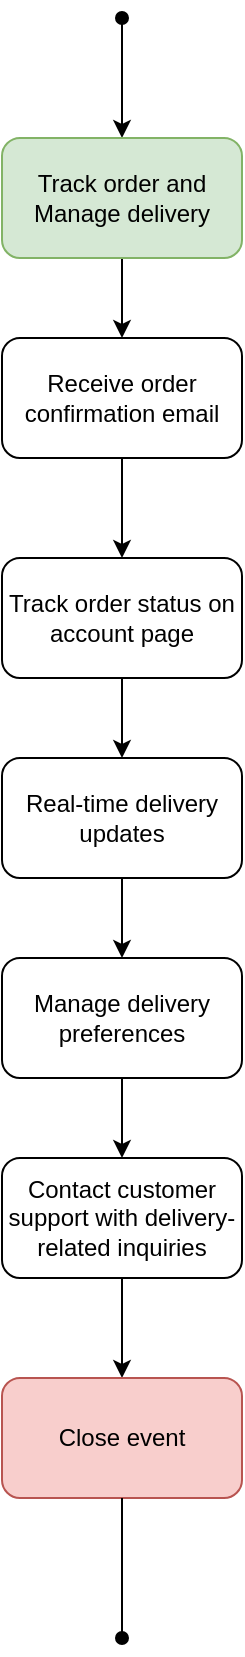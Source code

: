 <mxfile version="21.6.8" type="device">
  <diagram name="Page-1" id="HYu_96wKDqvbj8-MBEIV">
    <mxGraphModel dx="384" dy="1802" grid="1" gridSize="10" guides="1" tooltips="1" connect="1" arrows="1" fold="1" page="1" pageScale="1" pageWidth="850" pageHeight="1100" math="0" shadow="0">
      <root>
        <mxCell id="0" />
        <mxCell id="1" parent="0" />
        <mxCell id="ZlIEvPK00T60tGaDhaVG-1" value="" style="endArrow=classic;html=1;rounded=0;startArrow=oval;startFill=1;entryX=0.5;entryY=0;entryDx=0;entryDy=0;" edge="1" parent="1" target="ZlIEvPK00T60tGaDhaVG-3">
          <mxGeometry width="50" height="50" relative="1" as="geometry">
            <mxPoint x="550" y="-1000" as="sourcePoint" />
            <mxPoint x="550" y="-940" as="targetPoint" />
          </mxGeometry>
        </mxCell>
        <mxCell id="ZlIEvPK00T60tGaDhaVG-2" value="" style="edgeStyle=orthogonalEdgeStyle;rounded=0;orthogonalLoop=1;jettySize=auto;html=1;" edge="1" parent="1" source="ZlIEvPK00T60tGaDhaVG-3" target="ZlIEvPK00T60tGaDhaVG-5">
          <mxGeometry relative="1" as="geometry" />
        </mxCell>
        <mxCell id="ZlIEvPK00T60tGaDhaVG-3" value="Track order and Manage delivery" style="rounded=1;whiteSpace=wrap;html=1;fillColor=#d5e8d4;strokeColor=#82b366;" vertex="1" parent="1">
          <mxGeometry x="490" y="-940" width="120" height="60" as="geometry" />
        </mxCell>
        <mxCell id="ZlIEvPK00T60tGaDhaVG-4" value="" style="edgeStyle=orthogonalEdgeStyle;rounded=0;orthogonalLoop=1;jettySize=auto;html=1;" edge="1" parent="1" source="ZlIEvPK00T60tGaDhaVG-5" target="ZlIEvPK00T60tGaDhaVG-7">
          <mxGeometry relative="1" as="geometry" />
        </mxCell>
        <mxCell id="ZlIEvPK00T60tGaDhaVG-5" value="Receive order confirmation email" style="rounded=1;whiteSpace=wrap;html=1;" vertex="1" parent="1">
          <mxGeometry x="490" y="-840" width="120" height="60" as="geometry" />
        </mxCell>
        <mxCell id="ZlIEvPK00T60tGaDhaVG-6" value="" style="edgeStyle=orthogonalEdgeStyle;rounded=0;orthogonalLoop=1;jettySize=auto;html=1;" edge="1" parent="1" source="ZlIEvPK00T60tGaDhaVG-7" target="ZlIEvPK00T60tGaDhaVG-9">
          <mxGeometry relative="1" as="geometry" />
        </mxCell>
        <mxCell id="ZlIEvPK00T60tGaDhaVG-7" value="Track order status on account page" style="rounded=1;whiteSpace=wrap;html=1;" vertex="1" parent="1">
          <mxGeometry x="490" y="-730" width="120" height="60" as="geometry" />
        </mxCell>
        <mxCell id="ZlIEvPK00T60tGaDhaVG-8" value="" style="edgeStyle=orthogonalEdgeStyle;rounded=0;orthogonalLoop=1;jettySize=auto;html=1;" edge="1" parent="1" source="ZlIEvPK00T60tGaDhaVG-9" target="ZlIEvPK00T60tGaDhaVG-11">
          <mxGeometry relative="1" as="geometry" />
        </mxCell>
        <mxCell id="ZlIEvPK00T60tGaDhaVG-9" value="Real-time delivery updates" style="rounded=1;whiteSpace=wrap;html=1;" vertex="1" parent="1">
          <mxGeometry x="490" y="-630" width="120" height="60" as="geometry" />
        </mxCell>
        <mxCell id="ZlIEvPK00T60tGaDhaVG-10" value="" style="edgeStyle=orthogonalEdgeStyle;rounded=0;orthogonalLoop=1;jettySize=auto;html=1;" edge="1" parent="1" source="ZlIEvPK00T60tGaDhaVG-11" target="ZlIEvPK00T60tGaDhaVG-13">
          <mxGeometry relative="1" as="geometry" />
        </mxCell>
        <mxCell id="ZlIEvPK00T60tGaDhaVG-11" value="Manage delivery preferences" style="rounded=1;whiteSpace=wrap;html=1;" vertex="1" parent="1">
          <mxGeometry x="490" y="-530" width="120" height="60" as="geometry" />
        </mxCell>
        <mxCell id="ZlIEvPK00T60tGaDhaVG-12" value="" style="edgeStyle=orthogonalEdgeStyle;rounded=0;orthogonalLoop=1;jettySize=auto;html=1;" edge="1" parent="1" source="ZlIEvPK00T60tGaDhaVG-13" target="ZlIEvPK00T60tGaDhaVG-14">
          <mxGeometry relative="1" as="geometry" />
        </mxCell>
        <mxCell id="ZlIEvPK00T60tGaDhaVG-13" value="Contact customer support with delivery-related inquiries" style="rounded=1;whiteSpace=wrap;html=1;" vertex="1" parent="1">
          <mxGeometry x="490" y="-430" width="120" height="60" as="geometry" />
        </mxCell>
        <mxCell id="ZlIEvPK00T60tGaDhaVG-14" value="Close event" style="rounded=1;whiteSpace=wrap;html=1;fillColor=#f8cecc;strokeColor=#b85450;" vertex="1" parent="1">
          <mxGeometry x="490" y="-320" width="120" height="60" as="geometry" />
        </mxCell>
        <mxCell id="ZlIEvPK00T60tGaDhaVG-15" value="" style="endArrow=oval;html=1;rounded=0;exitX=0.5;exitY=1;exitDx=0;exitDy=0;endFill=1;" edge="1" parent="1" source="ZlIEvPK00T60tGaDhaVG-14">
          <mxGeometry width="50" height="50" relative="1" as="geometry">
            <mxPoint x="560" y="-160" as="sourcePoint" />
            <mxPoint x="550" y="-190" as="targetPoint" />
          </mxGeometry>
        </mxCell>
      </root>
    </mxGraphModel>
  </diagram>
</mxfile>
